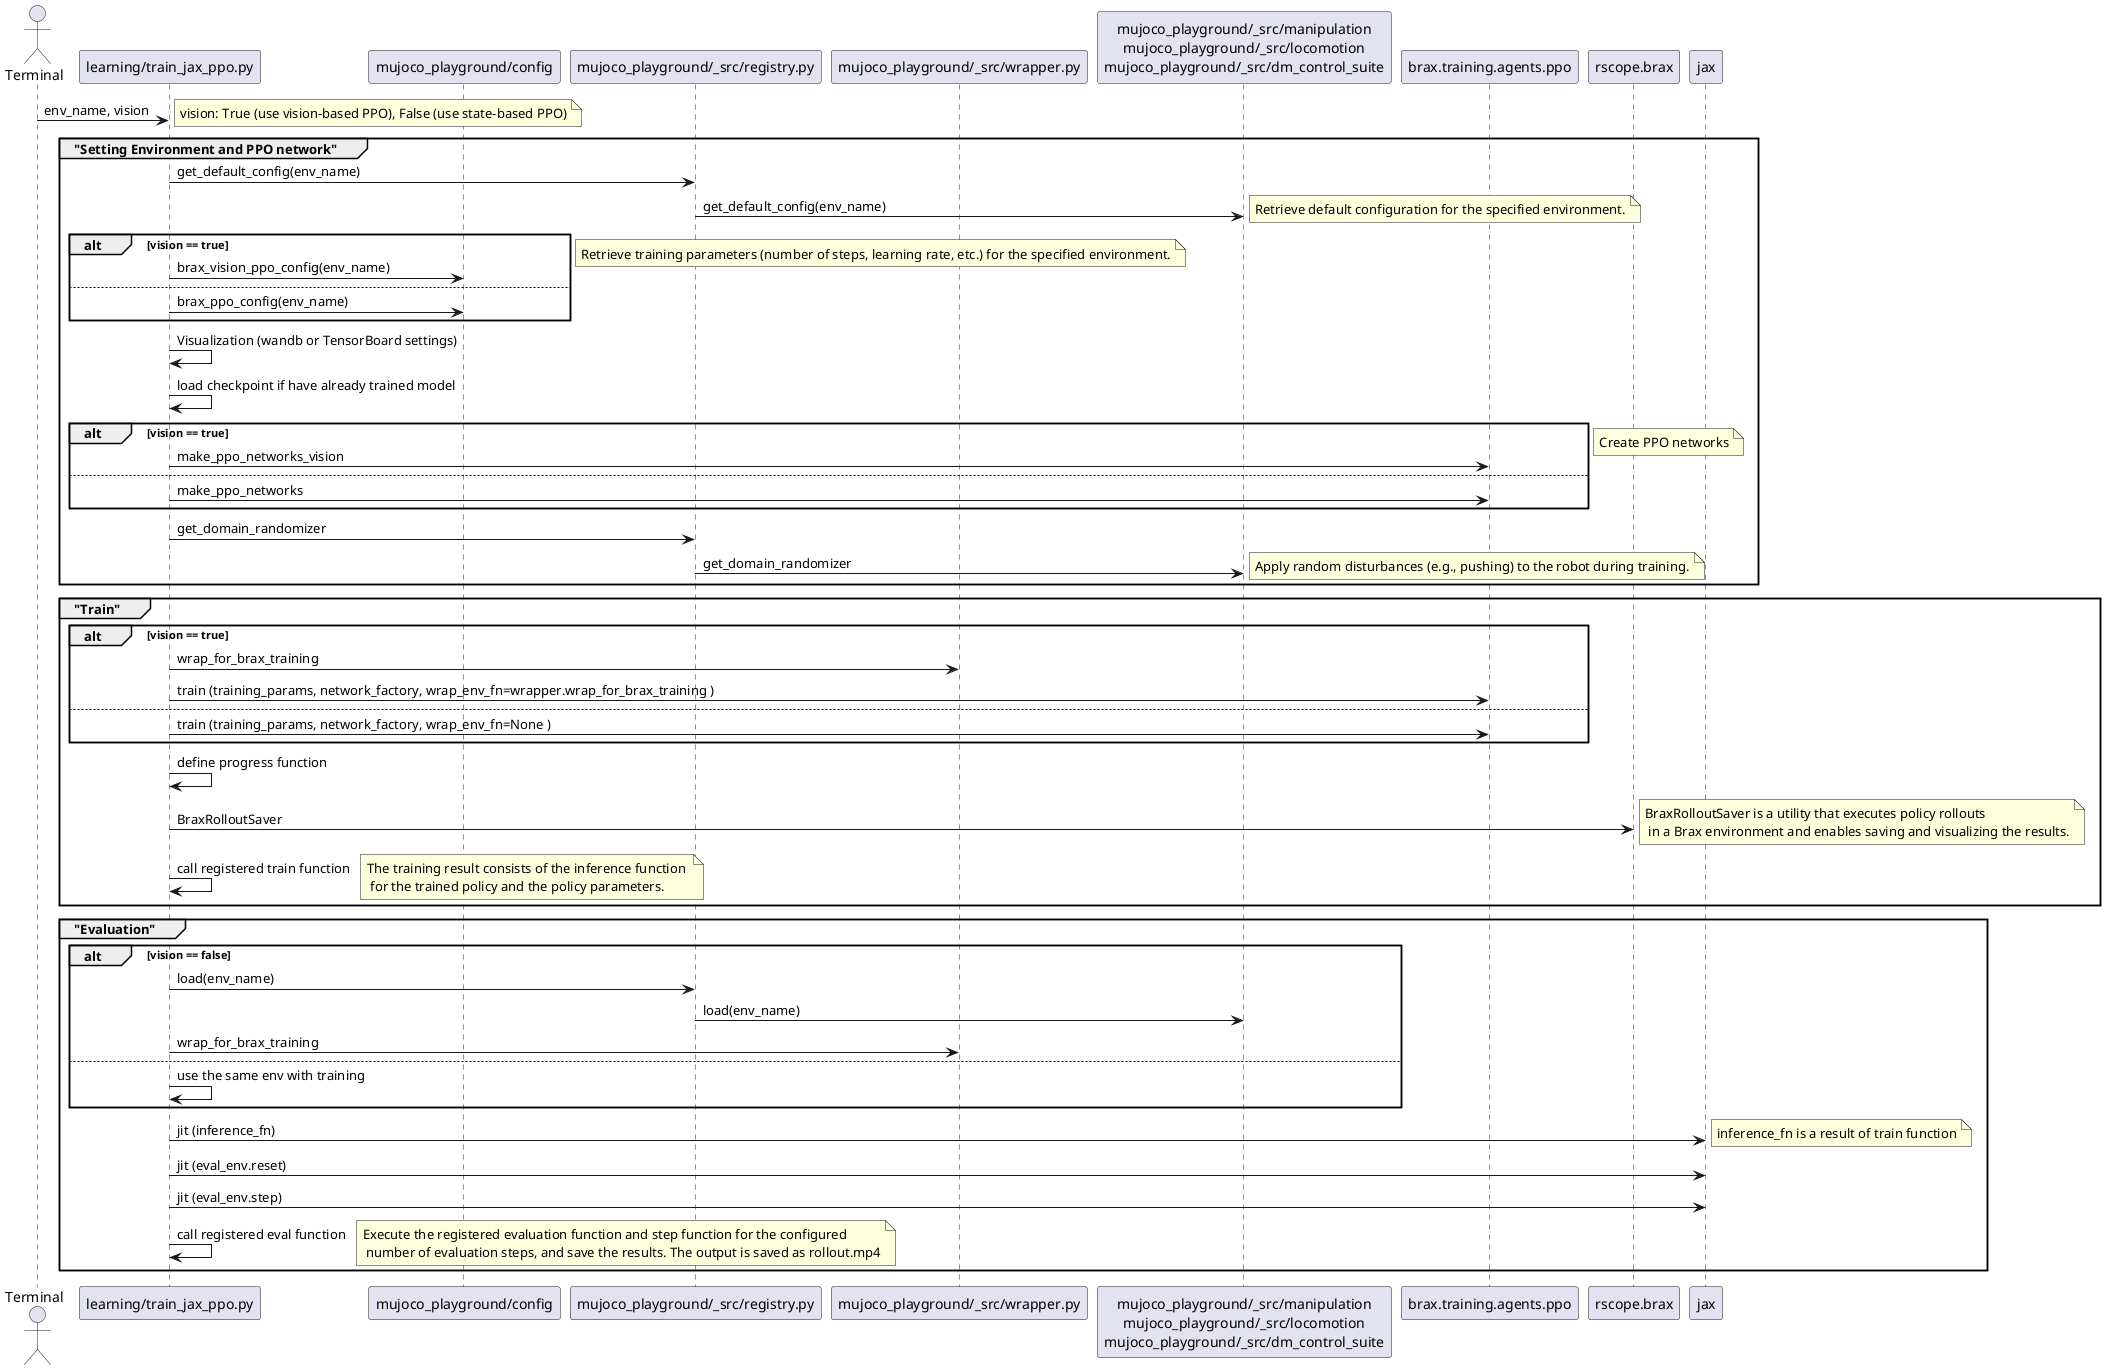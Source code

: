 @startuml

actor Terminal
participant "learning/train_jax_ppo.py" as application
participant "mujoco_playground/config" as config
participant "mujoco_playground/_src/registry.py" as registry
participant "mujoco_playground/_src/wrapper.py" as wrapper
participant "mujoco_playground/_src/manipulation\nmujoco_playground/_src/locomotion\nmujoco_playground/_src/dm_control_suite" as env
participant "brax.training.agents.ppo" as ppo
participant "rscope.brax" as rscope_utils
participant "jax" as jax


Terminal -> application : env_name, vision
note right: vision: True (use vision-based PPO), False (use state-based PPO)

box "Setting Environment and PPO network"
group "Setting Environment and PPO network"
    ' 指定する環境名に対してデフォルトの設定を取得
    application -> registry : get_default_config(env_name)
    registry -> env : get_default_config(env_name)
    note right: Retrieve default configuration for the specified environment.

    ' 設定取得
    alt vision == true
        application -> config : brax_vision_ppo_config(env_name)
    else
        application -> config : brax_ppo_config(env_name)
    end

    note right: Retrieve training parameters (number of steps, learning rate, etc.) for the specified environment.

    ' Visualizationの設定
    application -> application: Visualization (wandb or TensorBoard settings)

    ' 既存モデルがある場合はロードする。
    application -> application : load checkpoint if have already trained model

    alt vision == true
        application -> ppo : make_ppo_networks_vision
    else
        application -> ppo : make_ppo_networks
    end
    note right: Create PPO networks

    ' Domain randomizationの取得
    application -> registry : get_domain_randomizer
    registry -> env : get_domain_randomizer
    note right: Apply random disturbances (e.g., pushing) to the robot during training.

end group

box "Train"
group "Train"
    ' 学習実行関数を登録
    alt vision == true
        application -> wrapper : wrap_for_brax_training
        application -> ppo: train (training_params, network_factory, wrap_env_fn=wrapper.wrap_for_brax_training )
    else
        application -> ppo: train (training_params, network_factory, wrap_env_fn=None )
    end

    ' 学習進捗を表示する関数の登録
    application -> application : define progress function

    ' 学習結果RollOutの設定
    application -> rscope_utils: BraxRolloutSaver
    note right: BraxRolloutSaver is a utility that executes policy rollouts \n in a Brax environment and enables saving and visualizing the results.

    ' 学習実行
    application -> application: call registered train function
    note right: The training result consists of the inference function \n for the trained policy and the policy parameters.

end group

box "Evaluation"
group "Evaluation"
    ' 評価環境をロードする
    alt vision == false
        application -> registry : load(env_name)
        registry -> env : load(env_name)
        application -> wrapper : wrap_for_brax_training
    else
        application -> application: use the same env with training
    end

    ' 評価関数登録
    application -> jax : jit (inference_fn)
    note right: inference_fn is a result of train function

    ' 評価環境リセット
    application -> jax : jit (eval_env.reset)

    ' 評価環境のStep関数登録
    application -> jax : jit (eval_env.step)

    ' 評価実行
    application -> application: call registered eval function
    note right:Execute the registered evaluation function and step function for the configured \n number of evaluation steps, and save the results. The output is saved as rollout.mp4
end group